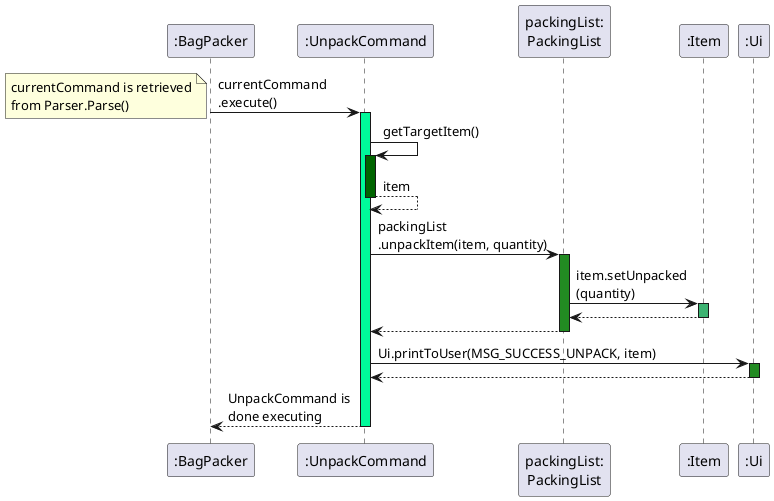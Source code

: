 @startuml
'https://plantuml.com/sequence-diagram

autonumber

@startuml
":BagPacker" -> ":UnpackCommand": currentCommand\n.execute()
note left
currentCommand is retrieved
from Parser.Parse()
end note
activate ":UnpackCommand" #MediumSpringGreen
":UnpackCommand" -> ":UnpackCommand" : getTargetItem()
activate ":UnpackCommand" #DarkGreen
":UnpackCommand" --> ":UnpackCommand" : item
deactivate ":UnpackCommand"
":UnpackCommand" -> "packingList:\nPackingList" : packingList\n.unpackItem(item, quantity)
activate "packingList:\nPackingList" #ForestGreen
"packingList:\nPackingList" -> ":Item" : item.setUnpacked\n(quantity)
activate ":Item" #MediumSeaGreen
":Item" --> "packingList:\nPackingList"
deactivate ":Item"
":UnpackCommand" <-- "packingList:\nPackingList"
deactivate "packingList:\nPackingList"
":UnpackCommand" -> ":Ui" : Ui.printToUser(MSG_SUCCESS_UNPACK, item)
activate ":Ui" #ForestGreen
":UnpackCommand" <-- ":Ui"
deactivate ":Ui"
":BagPacker" <-- ":UnpackCommand": UnpackCommand is \ndone executing
deactivate ":UnpackCommand"
@enduml